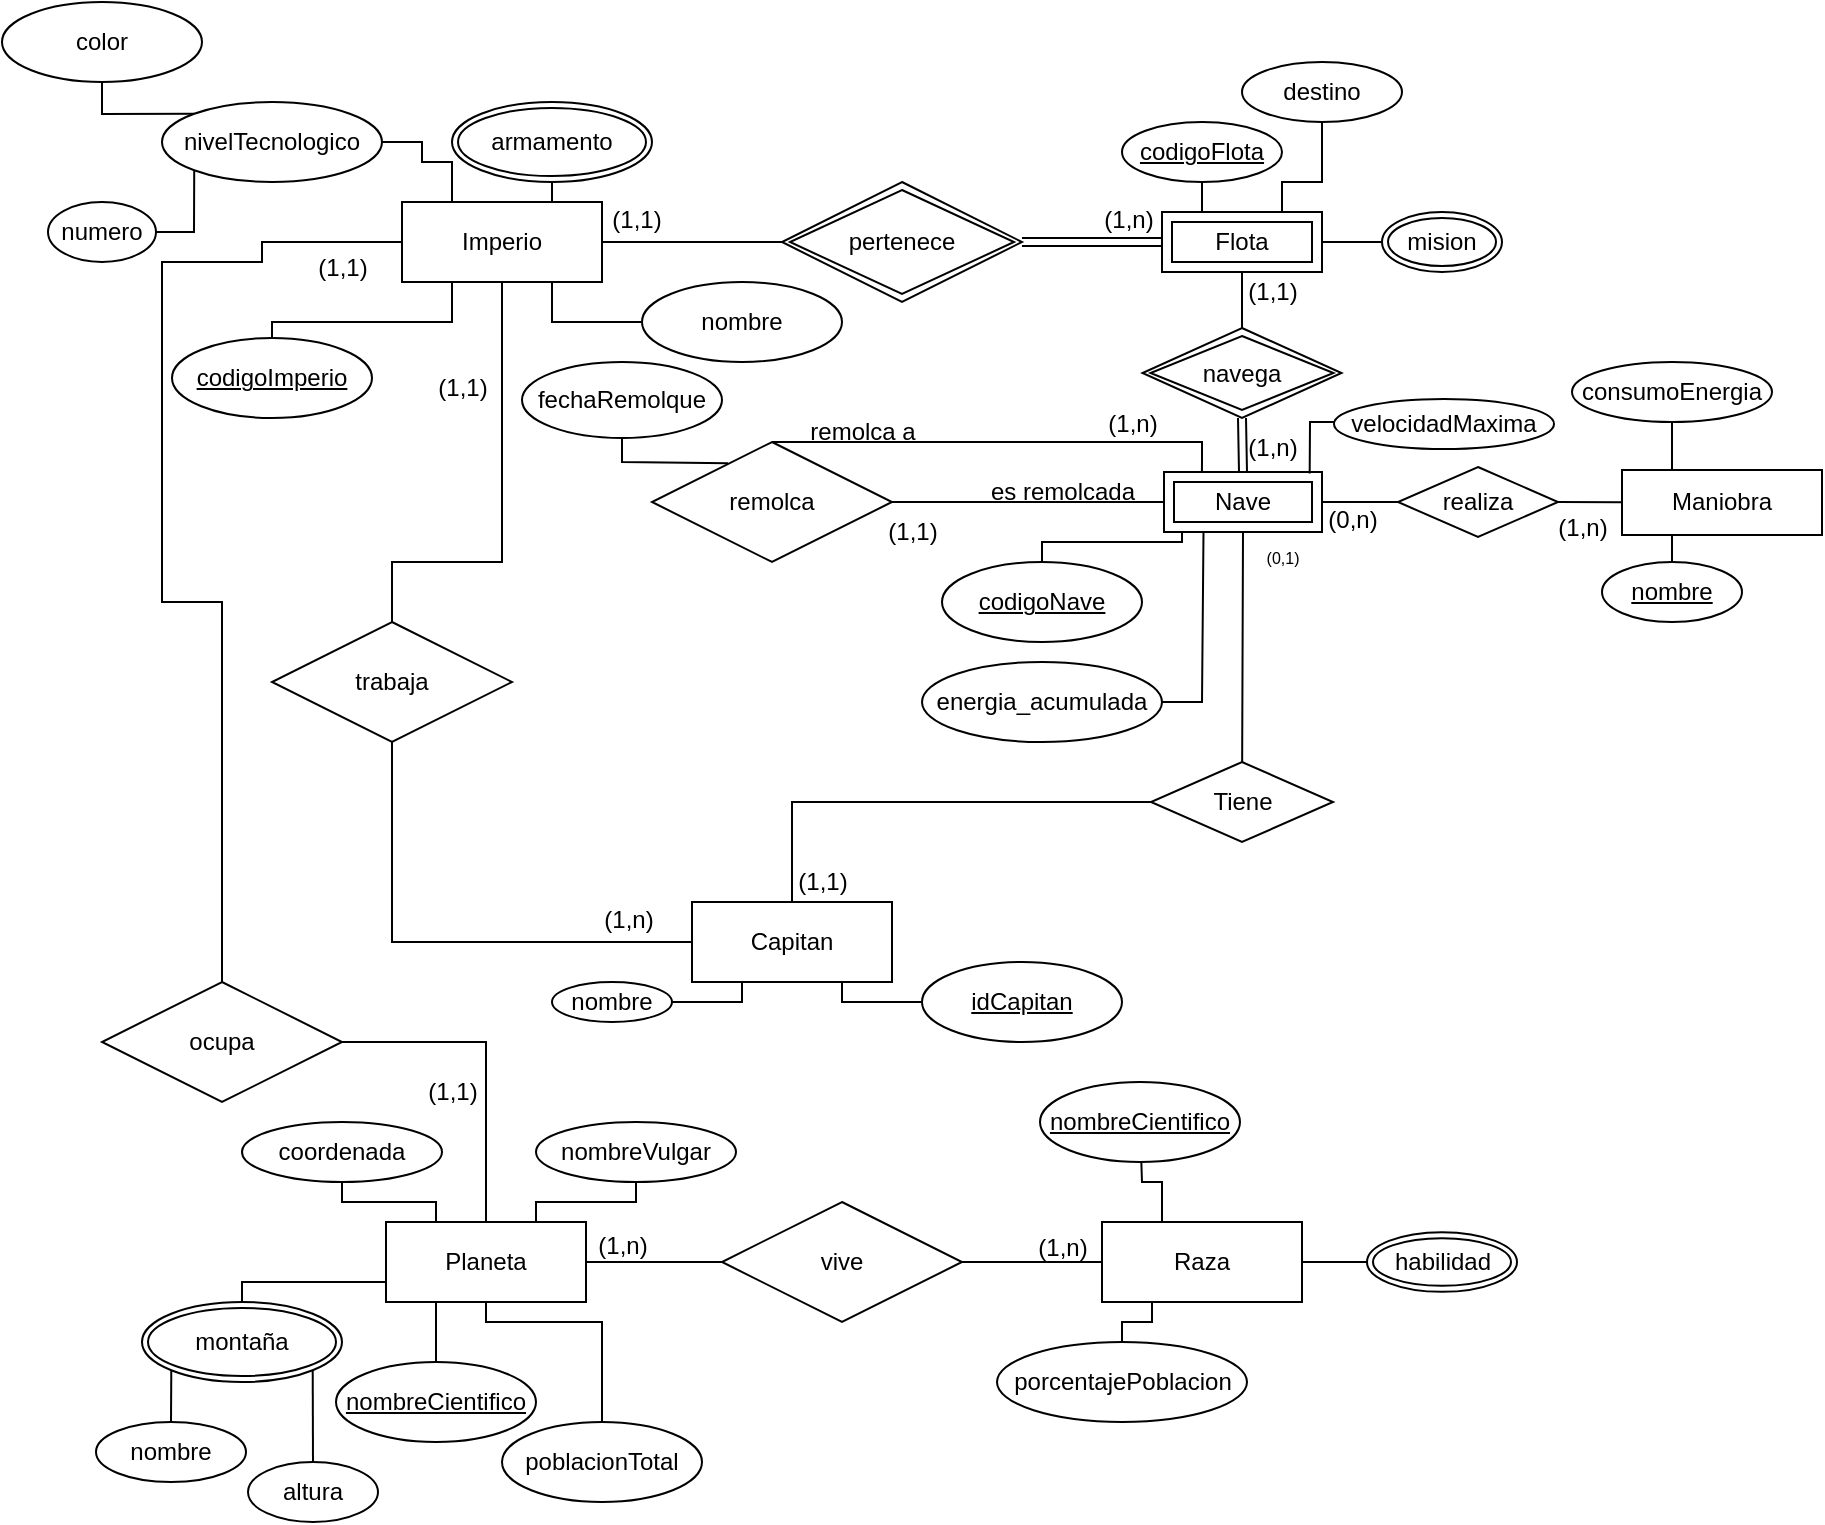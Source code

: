 <mxfile version="24.1.0" type="github">
  <diagram id="R2lEEEUBdFMjLlhIrx00" name="Page-1">
    <mxGraphModel dx="2729" dy="750" grid="1" gridSize="10" guides="1" tooltips="1" connect="1" arrows="1" fold="1" page="1" pageScale="1" pageWidth="850" pageHeight="1100" math="0" shadow="0" extFonts="Permanent Marker^https://fonts.googleapis.com/css?family=Permanent+Marker">
      <root>
        <mxCell id="0" />
        <mxCell id="1" parent="0" />
        <mxCell id="gi4ZsK4OsF2OfESMto85-1" value="Imperio" style="whiteSpace=wrap;html=1;align=center;" vertex="1" parent="1">
          <mxGeometry x="90" y="180" width="100" height="40" as="geometry" />
        </mxCell>
        <mxCell id="gi4ZsK4OsF2OfESMto85-2" value="" style="endArrow=none;html=1;rounded=0;exitX=0.25;exitY=1;exitDx=0;exitDy=0;entryX=0.5;entryY=0;entryDx=0;entryDy=0;" edge="1" parent="1" source="gi4ZsK4OsF2OfESMto85-1" target="gi4ZsK4OsF2OfESMto85-3">
          <mxGeometry relative="1" as="geometry">
            <mxPoint x="170" y="310" as="sourcePoint" />
            <mxPoint x="115" y="270" as="targetPoint" />
            <Array as="points">
              <mxPoint x="115" y="240" />
              <mxPoint x="70" y="240" />
              <mxPoint x="25" y="240" />
            </Array>
          </mxGeometry>
        </mxCell>
        <mxCell id="gi4ZsK4OsF2OfESMto85-3" value="codigoImperio" style="ellipse;whiteSpace=wrap;html=1;align=center;fontStyle=4;" vertex="1" parent="1">
          <mxGeometry x="-25" y="248" width="100" height="40" as="geometry" />
        </mxCell>
        <mxCell id="gi4ZsK4OsF2OfESMto85-6" value="" style="endArrow=none;html=1;rounded=0;exitX=0.75;exitY=1;exitDx=0;exitDy=0;entryX=0;entryY=0.5;entryDx=0;entryDy=0;" edge="1" parent="1" source="gi4ZsK4OsF2OfESMto85-1" target="gi4ZsK4OsF2OfESMto85-7">
          <mxGeometry relative="1" as="geometry">
            <mxPoint x="170" y="310" as="sourcePoint" />
            <mxPoint x="180" y="310" as="targetPoint" />
            <Array as="points">
              <mxPoint x="165" y="240" />
              <mxPoint x="180" y="240" />
            </Array>
          </mxGeometry>
        </mxCell>
        <mxCell id="gi4ZsK4OsF2OfESMto85-7" value="nombre" style="ellipse;whiteSpace=wrap;html=1;align=center;" vertex="1" parent="1">
          <mxGeometry x="210" y="220" width="100" height="40" as="geometry" />
        </mxCell>
        <mxCell id="gi4ZsK4OsF2OfESMto85-8" value="" style="endArrow=none;html=1;rounded=0;exitX=0.75;exitY=0;exitDx=0;exitDy=0;" edge="1" parent="1" source="gi4ZsK4OsF2OfESMto85-1" target="gi4ZsK4OsF2OfESMto85-10">
          <mxGeometry relative="1" as="geometry">
            <mxPoint x="170" y="310" as="sourcePoint" />
            <mxPoint x="165" y="170" as="targetPoint" />
          </mxGeometry>
        </mxCell>
        <mxCell id="gi4ZsK4OsF2OfESMto85-10" value="armamento" style="ellipse;shape=doubleEllipse;margin=3;whiteSpace=wrap;html=1;align=center;" vertex="1" parent="1">
          <mxGeometry x="115" y="130" width="100" height="40" as="geometry" />
        </mxCell>
        <mxCell id="gi4ZsK4OsF2OfESMto85-11" value="" style="endArrow=none;html=1;rounded=0;exitX=0.25;exitY=0;exitDx=0;exitDy=0;" edge="1" parent="1" source="gi4ZsK4OsF2OfESMto85-1" target="gi4ZsK4OsF2OfESMto85-12">
          <mxGeometry relative="1" as="geometry">
            <mxPoint x="170" y="310" as="sourcePoint" />
            <mxPoint x="60" y="150" as="targetPoint" />
            <Array as="points">
              <mxPoint x="115" y="160" />
              <mxPoint x="100" y="160" />
              <mxPoint x="100" y="150" />
            </Array>
          </mxGeometry>
        </mxCell>
        <mxCell id="gi4ZsK4OsF2OfESMto85-12" value="nivelTecnologico" style="ellipse;whiteSpace=wrap;html=1;align=center;" vertex="1" parent="1">
          <mxGeometry x="-30" y="130" width="110" height="40" as="geometry" />
        </mxCell>
        <mxCell id="gi4ZsK4OsF2OfESMto85-13" value="" style="endArrow=none;html=1;rounded=0;exitX=0;exitY=0;exitDx=0;exitDy=0;" edge="1" parent="1" source="gi4ZsK4OsF2OfESMto85-12" target="gi4ZsK4OsF2OfESMto85-14">
          <mxGeometry relative="1" as="geometry">
            <mxPoint x="20" y="140" as="sourcePoint" />
            <mxPoint x="-40" y="110" as="targetPoint" />
            <Array as="points">
              <mxPoint x="-60" y="136" />
            </Array>
          </mxGeometry>
        </mxCell>
        <mxCell id="gi4ZsK4OsF2OfESMto85-14" value="color" style="ellipse;whiteSpace=wrap;html=1;align=center;" vertex="1" parent="1">
          <mxGeometry x="-110" y="80" width="100" height="40" as="geometry" />
        </mxCell>
        <mxCell id="gi4ZsK4OsF2OfESMto85-15" value="" style="endArrow=none;html=1;rounded=0;exitX=0;exitY=1;exitDx=0;exitDy=0;" edge="1" parent="1" source="gi4ZsK4OsF2OfESMto85-12" target="gi4ZsK4OsF2OfESMto85-16">
          <mxGeometry relative="1" as="geometry">
            <mxPoint y="140" as="sourcePoint" />
            <mxPoint x="-14" y="200" as="targetPoint" />
            <Array as="points">
              <mxPoint x="-14" y="195" />
            </Array>
          </mxGeometry>
        </mxCell>
        <mxCell id="gi4ZsK4OsF2OfESMto85-16" value="numero" style="ellipse;whiteSpace=wrap;html=1;align=center;" vertex="1" parent="1">
          <mxGeometry x="-87" y="180" width="54" height="30" as="geometry" />
        </mxCell>
        <mxCell id="gi4ZsK4OsF2OfESMto85-17" value="" style="endArrow=none;html=1;rounded=0;exitX=1;exitY=0.5;exitDx=0;exitDy=0;" edge="1" parent="1" source="gi4ZsK4OsF2OfESMto85-1" target="gi4ZsK4OsF2OfESMto85-18">
          <mxGeometry relative="1" as="geometry">
            <mxPoint x="240" y="140" as="sourcePoint" />
            <mxPoint x="340" y="200" as="targetPoint" />
          </mxGeometry>
        </mxCell>
        <mxCell id="gi4ZsK4OsF2OfESMto85-18" value="pertenece" style="shape=rhombus;double=1;perimeter=rhombusPerimeter;whiteSpace=wrap;html=1;align=center;" vertex="1" parent="1">
          <mxGeometry x="280" y="170" width="120" height="60" as="geometry" />
        </mxCell>
        <mxCell id="gi4ZsK4OsF2OfESMto85-19" value="" style="shape=link;html=1;rounded=0;exitX=1;exitY=0.5;exitDx=0;exitDy=0;" edge="1" parent="1" source="gi4ZsK4OsF2OfESMto85-18" target="gi4ZsK4OsF2OfESMto85-22">
          <mxGeometry relative="1" as="geometry">
            <mxPoint x="280" y="210" as="sourcePoint" />
            <mxPoint x="430" y="200" as="targetPoint" />
          </mxGeometry>
        </mxCell>
        <mxCell id="gi4ZsK4OsF2OfESMto85-22" value="Flota" style="shape=ext;margin=3;double=1;whiteSpace=wrap;html=1;align=center;" vertex="1" parent="1">
          <mxGeometry x="470" y="185" width="80" height="30" as="geometry" />
        </mxCell>
        <mxCell id="gi4ZsK4OsF2OfESMto85-23" value="(1,1)" style="text;html=1;align=center;verticalAlign=middle;resizable=0;points=[];autosize=1;strokeColor=none;fillColor=none;" vertex="1" parent="1">
          <mxGeometry x="182" y="174" width="50" height="30" as="geometry" />
        </mxCell>
        <mxCell id="gi4ZsK4OsF2OfESMto85-25" value="(1,n)" style="text;html=1;align=center;verticalAlign=middle;resizable=0;points=[];autosize=1;strokeColor=none;fillColor=none;" vertex="1" parent="1">
          <mxGeometry x="428" y="174" width="50" height="30" as="geometry" />
        </mxCell>
        <mxCell id="gi4ZsK4OsF2OfESMto85-26" value="" style="endArrow=none;html=1;rounded=0;exitX=0.25;exitY=0;exitDx=0;exitDy=0;" edge="1" parent="1" source="gi4ZsK4OsF2OfESMto85-22" target="gi4ZsK4OsF2OfESMto85-27">
          <mxGeometry relative="1" as="geometry">
            <mxPoint x="410" y="210" as="sourcePoint" />
            <mxPoint x="490" y="150" as="targetPoint" />
          </mxGeometry>
        </mxCell>
        <mxCell id="gi4ZsK4OsF2OfESMto85-27" value="codigoFlota" style="ellipse;whiteSpace=wrap;html=1;align=center;fontStyle=4;" vertex="1" parent="1">
          <mxGeometry x="450" y="140" width="80" height="30" as="geometry" />
        </mxCell>
        <mxCell id="gi4ZsK4OsF2OfESMto85-28" value="" style="endArrow=none;html=1;rounded=0;exitX=0.75;exitY=0;exitDx=0;exitDy=0;" edge="1" parent="1" source="gi4ZsK4OsF2OfESMto85-22" target="gi4ZsK4OsF2OfESMto85-29">
          <mxGeometry relative="1" as="geometry">
            <mxPoint x="400" y="210" as="sourcePoint" />
            <mxPoint x="550" y="130" as="targetPoint" />
            <Array as="points">
              <mxPoint x="530" y="170" />
              <mxPoint x="550" y="170" />
            </Array>
          </mxGeometry>
        </mxCell>
        <mxCell id="gi4ZsK4OsF2OfESMto85-29" value="destino" style="ellipse;whiteSpace=wrap;html=1;align=center;" vertex="1" parent="1">
          <mxGeometry x="510" y="110" width="80" height="30" as="geometry" />
        </mxCell>
        <mxCell id="gi4ZsK4OsF2OfESMto85-30" value="" style="endArrow=none;html=1;rounded=0;exitX=1;exitY=0.5;exitDx=0;exitDy=0;" edge="1" parent="1" source="gi4ZsK4OsF2OfESMto85-22" target="gi4ZsK4OsF2OfESMto85-31">
          <mxGeometry relative="1" as="geometry">
            <mxPoint x="400" y="210" as="sourcePoint" />
            <mxPoint x="590" y="200" as="targetPoint" />
          </mxGeometry>
        </mxCell>
        <mxCell id="gi4ZsK4OsF2OfESMto85-31" value="mision" style="ellipse;shape=doubleEllipse;margin=3;whiteSpace=wrap;html=1;align=center;" vertex="1" parent="1">
          <mxGeometry x="580" y="185" width="60" height="30" as="geometry" />
        </mxCell>
        <mxCell id="gi4ZsK4OsF2OfESMto85-36" value="Nave" style="shape=ext;margin=3;double=1;whiteSpace=wrap;html=1;align=center;" vertex="1" parent="1">
          <mxGeometry x="471" y="315" width="79" height="30" as="geometry" />
        </mxCell>
        <mxCell id="gi4ZsK4OsF2OfESMto85-37" value="" style="endArrow=none;html=1;rounded=0;entryX=0.114;entryY=1.014;entryDx=0;entryDy=0;exitX=0.5;exitY=0;exitDx=0;exitDy=0;entryPerimeter=0;" edge="1" parent="1" source="gi4ZsK4OsF2OfESMto85-38" target="gi4ZsK4OsF2OfESMto85-36">
          <mxGeometry relative="1" as="geometry">
            <mxPoint x="430" y="370" as="sourcePoint" />
            <mxPoint x="505" y="380" as="targetPoint" />
            <Array as="points">
              <mxPoint x="410" y="350" />
              <mxPoint x="480" y="350" />
            </Array>
          </mxGeometry>
        </mxCell>
        <mxCell id="gi4ZsK4OsF2OfESMto85-38" value="codigoNave" style="ellipse;whiteSpace=wrap;html=1;align=center;fontStyle=4;" vertex="1" parent="1">
          <mxGeometry x="360" y="360" width="100" height="40" as="geometry" />
        </mxCell>
        <mxCell id="gi4ZsK4OsF2OfESMto85-40" value="" style="endArrow=none;html=1;rounded=0;exitX=0.5;exitY=1;exitDx=0;exitDy=0;entryX=0.5;entryY=0;entryDx=0;entryDy=0;" edge="1" parent="1" source="gi4ZsK4OsF2OfESMto85-22" target="gi4ZsK4OsF2OfESMto85-48">
          <mxGeometry relative="1" as="geometry">
            <mxPoint x="420" y="240" as="sourcePoint" />
            <mxPoint x="510" y="240" as="targetPoint" />
          </mxGeometry>
        </mxCell>
        <mxCell id="gi4ZsK4OsF2OfESMto85-45" value="" style="endArrow=none;html=1;rounded=0;exitX=0.922;exitY=0.024;exitDx=0;exitDy=0;exitPerimeter=0;" edge="1" parent="1" source="gi4ZsK4OsF2OfESMto85-36" target="gi4ZsK4OsF2OfESMto85-46">
          <mxGeometry relative="1" as="geometry">
            <mxPoint x="430" y="240" as="sourcePoint" />
            <mxPoint x="600" y="323" as="targetPoint" />
            <Array as="points">
              <mxPoint x="544" y="290" />
              <mxPoint x="620" y="290" />
            </Array>
          </mxGeometry>
        </mxCell>
        <mxCell id="gi4ZsK4OsF2OfESMto85-46" value="velocidadMaxima" style="ellipse;whiteSpace=wrap;html=1;align=center;" vertex="1" parent="1">
          <mxGeometry x="556" y="278.5" width="110" height="25" as="geometry" />
        </mxCell>
        <mxCell id="gi4ZsK4OsF2OfESMto85-48" value="navega" style="shape=rhombus;double=1;perimeter=rhombusPerimeter;whiteSpace=wrap;html=1;align=center;" vertex="1" parent="1">
          <mxGeometry x="460.25" y="243" width="99.5" height="45" as="geometry" />
        </mxCell>
        <mxCell id="gi4ZsK4OsF2OfESMto85-50" value="" style="shape=link;html=1;rounded=0;exitX=0.5;exitY=1;exitDx=0;exitDy=0;entryX=0.5;entryY=0;entryDx=0;entryDy=0;" edge="1" parent="1" source="gi4ZsK4OsF2OfESMto85-48" target="gi4ZsK4OsF2OfESMto85-36">
          <mxGeometry relative="1" as="geometry">
            <mxPoint x="340" y="220" as="sourcePoint" />
            <mxPoint x="500" y="220" as="targetPoint" />
          </mxGeometry>
        </mxCell>
        <mxCell id="gi4ZsK4OsF2OfESMto85-52" value="(1,1)" style="text;html=1;align=center;verticalAlign=middle;resizable=0;points=[];autosize=1;strokeColor=none;fillColor=none;" vertex="1" parent="1">
          <mxGeometry x="500" y="210" width="50" height="30" as="geometry" />
        </mxCell>
        <mxCell id="gi4ZsK4OsF2OfESMto85-53" value="(1,n)" style="text;html=1;align=center;verticalAlign=middle;resizable=0;points=[];autosize=1;strokeColor=none;fillColor=none;" vertex="1" parent="1">
          <mxGeometry x="500" y="288" width="50" height="30" as="geometry" />
        </mxCell>
        <mxCell id="gi4ZsK4OsF2OfESMto85-54" value="" style="endArrow=none;html=1;rounded=0;entryX=0.25;entryY=1;entryDx=0;entryDy=0;exitX=1;exitY=0.5;exitDx=0;exitDy=0;" edge="1" parent="1" source="gi4ZsK4OsF2OfESMto85-55" target="gi4ZsK4OsF2OfESMto85-36">
          <mxGeometry relative="1" as="geometry">
            <mxPoint x="430" y="440" as="sourcePoint" />
            <mxPoint x="500" y="420" as="targetPoint" />
            <Array as="points">
              <mxPoint x="490" y="430" />
            </Array>
          </mxGeometry>
        </mxCell>
        <mxCell id="gi4ZsK4OsF2OfESMto85-55" value="energia_acumulada" style="ellipse;whiteSpace=wrap;html=1;align=center;" vertex="1" parent="1">
          <mxGeometry x="350" y="410" width="120" height="40" as="geometry" />
        </mxCell>
        <mxCell id="gi4ZsK4OsF2OfESMto85-58" value="" style="endArrow=none;html=1;rounded=0;exitX=0.5;exitY=1;exitDx=0;exitDy=0;entryX=1;entryY=0.5;entryDx=0;entryDy=0;" edge="1" parent="1" source="gi4ZsK4OsF2OfESMto85-36" target="gi4ZsK4OsF2OfESMto85-59">
          <mxGeometry relative="1" as="geometry">
            <mxPoint x="340" y="420" as="sourcePoint" />
            <mxPoint x="511" y="490" as="targetPoint" />
            <Array as="points">
              <mxPoint x="510" y="480" />
            </Array>
          </mxGeometry>
        </mxCell>
        <mxCell id="gi4ZsK4OsF2OfESMto85-59" value="Tiene" style="shape=rhombus;perimeter=rhombusPerimeter;whiteSpace=wrap;html=1;align=center;" vertex="1" parent="1">
          <mxGeometry x="464.5" y="460" width="91" height="40" as="geometry" />
        </mxCell>
        <mxCell id="gi4ZsK4OsF2OfESMto85-60" value="(0,1)" style="text;html=1;align=center;verticalAlign=middle;resizable=0;points=[];autosize=1;strokeColor=none;fillColor=none;fontSize=8;" vertex="1" parent="1">
          <mxGeometry x="510" y="347.5" width="40" height="20" as="geometry" />
        </mxCell>
        <mxCell id="gi4ZsK4OsF2OfESMto85-61" value="" style="endArrow=none;html=1;rounded=0;exitX=0;exitY=0.5;exitDx=0;exitDy=0;" edge="1" parent="1" source="gi4ZsK4OsF2OfESMto85-59" target="gi4ZsK4OsF2OfESMto85-62">
          <mxGeometry relative="1" as="geometry">
            <mxPoint x="165" y="400" as="sourcePoint" />
            <mxPoint x="285" y="520" as="targetPoint" />
            <Array as="points">
              <mxPoint x="285" y="480" />
            </Array>
          </mxGeometry>
        </mxCell>
        <mxCell id="gi4ZsK4OsF2OfESMto85-62" value="Capitan" style="whiteSpace=wrap;html=1;align=center;" vertex="1" parent="1">
          <mxGeometry x="235" y="530" width="100" height="40" as="geometry" />
        </mxCell>
        <mxCell id="gi4ZsK4OsF2OfESMto85-63" value="(1,1)" style="text;html=1;align=center;verticalAlign=middle;resizable=0;points=[];autosize=1;strokeColor=none;fillColor=none;" vertex="1" parent="1">
          <mxGeometry x="275" y="505" width="50" height="30" as="geometry" />
        </mxCell>
        <mxCell id="gi4ZsK4OsF2OfESMto85-64" value="" style="endArrow=none;html=1;rounded=0;exitX=0.25;exitY=1;exitDx=0;exitDy=0;" edge="1" parent="1" source="gi4ZsK4OsF2OfESMto85-62" target="gi4ZsK4OsF2OfESMto85-65">
          <mxGeometry relative="1" as="geometry">
            <mxPoint x="175" y="620" as="sourcePoint" />
            <mxPoint x="215" y="580" as="targetPoint" />
            <Array as="points">
              <mxPoint x="260" y="580" />
            </Array>
          </mxGeometry>
        </mxCell>
        <mxCell id="gi4ZsK4OsF2OfESMto85-65" value="nombre" style="ellipse;whiteSpace=wrap;html=1;align=center;" vertex="1" parent="1">
          <mxGeometry x="165" y="570" width="60" height="20" as="geometry" />
        </mxCell>
        <mxCell id="gi4ZsK4OsF2OfESMto85-66" value="" style="endArrow=none;html=1;rounded=0;exitX=0.5;exitY=1;exitDx=0;exitDy=0;" edge="1" parent="1" source="gi4ZsK4OsF2OfESMto85-1" target="gi4ZsK4OsF2OfESMto85-67">
          <mxGeometry relative="1" as="geometry">
            <mxPoint x="110" y="300" as="sourcePoint" />
            <mxPoint x="140" y="340" as="targetPoint" />
            <Array as="points">
              <mxPoint x="140" y="360" />
              <mxPoint x="130" y="360" />
              <mxPoint x="85" y="360" />
            </Array>
          </mxGeometry>
        </mxCell>
        <mxCell id="gi4ZsK4OsF2OfESMto85-67" value="trabaja" style="shape=rhombus;perimeter=rhombusPerimeter;whiteSpace=wrap;html=1;align=center;" vertex="1" parent="1">
          <mxGeometry x="25" y="390" width="120" height="60" as="geometry" />
        </mxCell>
        <mxCell id="gi4ZsK4OsF2OfESMto85-68" value="" style="endArrow=none;html=1;rounded=0;exitX=0.5;exitY=1;exitDx=0;exitDy=0;entryX=0;entryY=0.5;entryDx=0;entryDy=0;" edge="1" parent="1" source="gi4ZsK4OsF2OfESMto85-67" target="gi4ZsK4OsF2OfESMto85-62">
          <mxGeometry relative="1" as="geometry">
            <mxPoint x="165" y="460" as="sourcePoint" />
            <mxPoint x="325" y="460" as="targetPoint" />
            <Array as="points">
              <mxPoint x="85" y="550" />
            </Array>
          </mxGeometry>
        </mxCell>
        <mxCell id="gi4ZsK4OsF2OfESMto85-69" value="(1,1)" style="text;html=1;align=center;verticalAlign=middle;resizable=0;points=[];autosize=1;strokeColor=none;fillColor=none;" vertex="1" parent="1">
          <mxGeometry x="95" y="258" width="50" height="30" as="geometry" />
        </mxCell>
        <mxCell id="gi4ZsK4OsF2OfESMto85-70" value="(1,n)" style="text;html=1;align=center;verticalAlign=middle;resizable=0;points=[];autosize=1;strokeColor=none;fillColor=none;" vertex="1" parent="1">
          <mxGeometry x="178" y="524" width="50" height="30" as="geometry" />
        </mxCell>
        <mxCell id="gi4ZsK4OsF2OfESMto85-71" value="" style="endArrow=none;html=1;rounded=0;exitX=0.75;exitY=1;exitDx=0;exitDy=0;entryX=0;entryY=0.5;entryDx=0;entryDy=0;" edge="1" parent="1" source="gi4ZsK4OsF2OfESMto85-62" target="gi4ZsK4OsF2OfESMto85-72">
          <mxGeometry relative="1" as="geometry">
            <mxPoint x="355" y="554" as="sourcePoint" />
            <mxPoint x="385" y="614" as="targetPoint" />
            <Array as="points">
              <mxPoint x="310" y="580" />
            </Array>
          </mxGeometry>
        </mxCell>
        <mxCell id="gi4ZsK4OsF2OfESMto85-72" value="idCapitan" style="ellipse;whiteSpace=wrap;html=1;align=center;fontStyle=4" vertex="1" parent="1">
          <mxGeometry x="350" y="560" width="100" height="40" as="geometry" />
        </mxCell>
        <mxCell id="gi4ZsK4OsF2OfESMto85-73" value="" style="endArrow=none;html=1;rounded=0;entryX=0;entryY=0.5;entryDx=0;entryDy=0;exitX=1;exitY=0.5;exitDx=0;exitDy=0;" edge="1" parent="1" source="gi4ZsK4OsF2OfESMto85-74" target="gi4ZsK4OsF2OfESMto85-36">
          <mxGeometry relative="1" as="geometry">
            <mxPoint x="330" y="330" as="sourcePoint" />
            <mxPoint x="440" y="340" as="targetPoint" />
          </mxGeometry>
        </mxCell>
        <mxCell id="gi4ZsK4OsF2OfESMto85-74" value="remolca" style="shape=rhombus;perimeter=rhombusPerimeter;whiteSpace=wrap;html=1;align=center;" vertex="1" parent="1">
          <mxGeometry x="215" y="300" width="120" height="60" as="geometry" />
        </mxCell>
        <mxCell id="gi4ZsK4OsF2OfESMto85-75" value="es remolcada" style="text;html=1;align=center;verticalAlign=middle;resizable=0;points=[];autosize=1;strokeColor=none;fillColor=none;" vertex="1" parent="1">
          <mxGeometry x="370" y="310" width="100" height="30" as="geometry" />
        </mxCell>
        <mxCell id="gi4ZsK4OsF2OfESMto85-76" value="" style="endArrow=none;html=1;rounded=0;entryX=0.24;entryY=-0.005;entryDx=0;entryDy=0;entryPerimeter=0;exitX=0.5;exitY=0;exitDx=0;exitDy=0;" edge="1" parent="1" source="gi4ZsK4OsF2OfESMto85-74" target="gi4ZsK4OsF2OfESMto85-36">
          <mxGeometry relative="1" as="geometry">
            <mxPoint x="320" y="300" as="sourcePoint" />
            <mxPoint x="450" y="300" as="targetPoint" />
            <Array as="points">
              <mxPoint x="490" y="300" />
              <mxPoint x="490" y="310" />
            </Array>
          </mxGeometry>
        </mxCell>
        <mxCell id="gi4ZsK4OsF2OfESMto85-77" value="remolca a" style="text;html=1;align=center;verticalAlign=middle;resizable=0;points=[];autosize=1;strokeColor=none;fillColor=none;" vertex="1" parent="1">
          <mxGeometry x="280" y="280" width="80" height="30" as="geometry" />
        </mxCell>
        <mxCell id="gi4ZsK4OsF2OfESMto85-78" value="(1,1)" style="text;html=1;align=center;verticalAlign=middle;resizable=0;points=[];autosize=1;strokeColor=none;fillColor=none;" vertex="1" parent="1">
          <mxGeometry x="320" y="330" width="50" height="30" as="geometry" />
        </mxCell>
        <mxCell id="gi4ZsK4OsF2OfESMto85-79" value="(1,n)" style="text;html=1;align=center;verticalAlign=middle;resizable=0;points=[];autosize=1;strokeColor=none;fillColor=none;" vertex="1" parent="1">
          <mxGeometry x="430" y="276" width="50" height="30" as="geometry" />
        </mxCell>
        <mxCell id="gi4ZsK4OsF2OfESMto85-80" value="" style="endArrow=none;html=1;rounded=0;entryX=0.317;entryY=0.177;entryDx=0;entryDy=0;exitX=0.5;exitY=1;exitDx=0;exitDy=0;entryPerimeter=0;" edge="1" parent="1" source="gi4ZsK4OsF2OfESMto85-81" target="gi4ZsK4OsF2OfESMto85-74">
          <mxGeometry relative="1" as="geometry">
            <mxPoint x="220" y="290" as="sourcePoint" />
            <mxPoint x="350" y="240" as="targetPoint" />
            <Array as="points">
              <mxPoint x="200" y="310" />
            </Array>
          </mxGeometry>
        </mxCell>
        <mxCell id="gi4ZsK4OsF2OfESMto85-81" value="fechaRemolque" style="ellipse;whiteSpace=wrap;html=1;align=center;" vertex="1" parent="1">
          <mxGeometry x="150" y="260" width="100" height="38" as="geometry" />
        </mxCell>
        <mxCell id="gi4ZsK4OsF2OfESMto85-84" value="" style="endArrow=none;html=1;rounded=0;exitX=1;exitY=0.5;exitDx=0;exitDy=0;entryX=0;entryY=0.5;entryDx=0;entryDy=0;" edge="1" parent="1" source="gi4ZsK4OsF2OfESMto85-36" target="gi4ZsK4OsF2OfESMto85-90">
          <mxGeometry relative="1" as="geometry">
            <mxPoint x="460" y="310" as="sourcePoint" />
            <mxPoint x="590.0" y="330" as="targetPoint" />
          </mxGeometry>
        </mxCell>
        <mxCell id="gi4ZsK4OsF2OfESMto85-90" value="realiza" style="shape=rhombus;perimeter=rhombusPerimeter;whiteSpace=wrap;html=1;align=center;" vertex="1" parent="1">
          <mxGeometry x="588" y="312.5" width="80" height="35" as="geometry" />
        </mxCell>
        <mxCell id="gi4ZsK4OsF2OfESMto85-91" value="" style="endArrow=none;html=1;rounded=0;exitX=1;exitY=0.5;exitDx=0;exitDy=0;" edge="1" parent="1" source="gi4ZsK4OsF2OfESMto85-90" target="gi4ZsK4OsF2OfESMto85-92">
          <mxGeometry relative="1" as="geometry">
            <mxPoint x="680" y="370" as="sourcePoint" />
            <mxPoint x="750" y="330" as="targetPoint" />
          </mxGeometry>
        </mxCell>
        <mxCell id="gi4ZsK4OsF2OfESMto85-92" value="Maniobra" style="whiteSpace=wrap;html=1;align=center;" vertex="1" parent="1">
          <mxGeometry x="700" y="314" width="100" height="32.5" as="geometry" />
        </mxCell>
        <mxCell id="gi4ZsK4OsF2OfESMto85-93" value="" style="endArrow=none;html=1;rounded=0;exitX=0.25;exitY=1;exitDx=0;exitDy=0;" edge="1" parent="1" source="gi4ZsK4OsF2OfESMto85-92" target="gi4ZsK4OsF2OfESMto85-94">
          <mxGeometry relative="1" as="geometry">
            <mxPoint x="580" y="370" as="sourcePoint" />
            <mxPoint x="725" y="370" as="targetPoint" />
          </mxGeometry>
        </mxCell>
        <mxCell id="gi4ZsK4OsF2OfESMto85-94" value="nombre" style="ellipse;whiteSpace=wrap;html=1;align=center;fontStyle=4;" vertex="1" parent="1">
          <mxGeometry x="690" y="360" width="70" height="30" as="geometry" />
        </mxCell>
        <mxCell id="gi4ZsK4OsF2OfESMto85-95" value="" style="endArrow=none;html=1;rounded=0;exitX=0.25;exitY=0;exitDx=0;exitDy=0;" edge="1" parent="1" source="gi4ZsK4OsF2OfESMto85-92" target="gi4ZsK4OsF2OfESMto85-97">
          <mxGeometry relative="1" as="geometry">
            <mxPoint x="570" y="360" as="sourcePoint" />
            <mxPoint x="725" y="270" as="targetPoint" />
          </mxGeometry>
        </mxCell>
        <mxCell id="gi4ZsK4OsF2OfESMto85-97" value="consumoEnergia" style="ellipse;whiteSpace=wrap;html=1;align=center;" vertex="1" parent="1">
          <mxGeometry x="675" y="260" width="100" height="30" as="geometry" />
        </mxCell>
        <mxCell id="gi4ZsK4OsF2OfESMto85-98" value="(1,n)" style="text;html=1;align=center;verticalAlign=middle;resizable=0;points=[];autosize=1;strokeColor=none;fillColor=none;" vertex="1" parent="1">
          <mxGeometry x="655" y="328" width="50" height="30" as="geometry" />
        </mxCell>
        <mxCell id="gi4ZsK4OsF2OfESMto85-99" value="(0,n)" style="text;html=1;align=center;verticalAlign=middle;resizable=0;points=[];autosize=1;strokeColor=none;fillColor=none;" vertex="1" parent="1">
          <mxGeometry x="540" y="324" width="50" height="30" as="geometry" />
        </mxCell>
        <mxCell id="gi4ZsK4OsF2OfESMto85-100" value="Planeta" style="whiteSpace=wrap;html=1;align=center;" vertex="1" parent="1">
          <mxGeometry x="82" y="690" width="100" height="40" as="geometry" />
        </mxCell>
        <mxCell id="gi4ZsK4OsF2OfESMto85-102" value="" style="endArrow=none;html=1;rounded=0;exitX=0.25;exitY=1;exitDx=0;exitDy=0;" edge="1" parent="1" source="gi4ZsK4OsF2OfESMto85-100" target="gi4ZsK4OsF2OfESMto85-103">
          <mxGeometry relative="1" as="geometry">
            <mxPoint x="30" y="610" as="sourcePoint" />
            <mxPoint x="107" y="780" as="targetPoint" />
          </mxGeometry>
        </mxCell>
        <mxCell id="gi4ZsK4OsF2OfESMto85-103" value="nombreCientifico" style="ellipse;whiteSpace=wrap;html=1;align=center;fontStyle=4;" vertex="1" parent="1">
          <mxGeometry x="57" y="760" width="100" height="40" as="geometry" />
        </mxCell>
        <mxCell id="gi4ZsK4OsF2OfESMto85-104" value="" style="endArrow=none;html=1;rounded=0;exitX=0.5;exitY=1;exitDx=0;exitDy=0;" edge="1" parent="1" source="gi4ZsK4OsF2OfESMto85-100" target="gi4ZsK4OsF2OfESMto85-105">
          <mxGeometry relative="1" as="geometry">
            <mxPoint x="20" y="750" as="sourcePoint" />
            <mxPoint x="190" y="780" as="targetPoint" />
            <Array as="points">
              <mxPoint x="132" y="740" />
              <mxPoint x="190" y="740" />
            </Array>
          </mxGeometry>
        </mxCell>
        <mxCell id="gi4ZsK4OsF2OfESMto85-105" value="poblacionTotal" style="ellipse;whiteSpace=wrap;html=1;align=center;" vertex="1" parent="1">
          <mxGeometry x="140" y="790" width="100" height="40" as="geometry" />
        </mxCell>
        <mxCell id="gi4ZsK4OsF2OfESMto85-106" value="" style="endArrow=none;html=1;rounded=0;exitX=0.25;exitY=0;exitDx=0;exitDy=0;" edge="1" parent="1" source="gi4ZsK4OsF2OfESMto85-100" target="gi4ZsK4OsF2OfESMto85-107">
          <mxGeometry relative="1" as="geometry">
            <mxPoint x="20" y="750" as="sourcePoint" />
            <mxPoint x="107" y="650" as="targetPoint" />
            <Array as="points">
              <mxPoint x="107" y="680" />
              <mxPoint x="60" y="680" />
            </Array>
          </mxGeometry>
        </mxCell>
        <mxCell id="gi4ZsK4OsF2OfESMto85-107" value="coordenada" style="ellipse;whiteSpace=wrap;html=1;align=center;" vertex="1" parent="1">
          <mxGeometry x="10" y="640" width="100" height="30" as="geometry" />
        </mxCell>
        <mxCell id="gi4ZsK4OsF2OfESMto85-108" value="" style="endArrow=none;html=1;rounded=0;exitX=0.75;exitY=0;exitDx=0;exitDy=0;" edge="1" parent="1" source="gi4ZsK4OsF2OfESMto85-100" target="gi4ZsK4OsF2OfESMto85-109">
          <mxGeometry relative="1" as="geometry">
            <mxPoint x="20" y="750" as="sourcePoint" />
            <mxPoint x="180" y="650" as="targetPoint" />
            <Array as="points">
              <mxPoint x="157" y="680" />
              <mxPoint x="207" y="680" />
            </Array>
          </mxGeometry>
        </mxCell>
        <mxCell id="gi4ZsK4OsF2OfESMto85-109" value="nombreVulgar" style="ellipse;whiteSpace=wrap;html=1;align=center;" vertex="1" parent="1">
          <mxGeometry x="157" y="640" width="100" height="30" as="geometry" />
        </mxCell>
        <mxCell id="gi4ZsK4OsF2OfESMto85-110" value="montaña" style="ellipse;shape=doubleEllipse;margin=3;whiteSpace=wrap;html=1;align=center;" vertex="1" parent="1">
          <mxGeometry x="-40" y="730" width="100" height="40" as="geometry" />
        </mxCell>
        <mxCell id="gi4ZsK4OsF2OfESMto85-111" value="" style="endArrow=none;html=1;rounded=0;exitX=0.5;exitY=0;exitDx=0;exitDy=0;entryX=0;entryY=0.75;entryDx=0;entryDy=0;" edge="1" parent="1" source="gi4ZsK4OsF2OfESMto85-110" target="gi4ZsK4OsF2OfESMto85-100">
          <mxGeometry relative="1" as="geometry">
            <mxPoint x="20" y="750" as="sourcePoint" />
            <mxPoint x="180" y="750" as="targetPoint" />
            <Array as="points">
              <mxPoint x="10" y="720" />
            </Array>
          </mxGeometry>
        </mxCell>
        <mxCell id="gi4ZsK4OsF2OfESMto85-112" value="" style="endArrow=none;html=1;rounded=0;exitX=0;exitY=1;exitDx=0;exitDy=0;" edge="1" parent="1" source="gi4ZsK4OsF2OfESMto85-110" target="gi4ZsK4OsF2OfESMto85-113">
          <mxGeometry relative="1" as="geometry">
            <mxPoint x="20" y="750" as="sourcePoint" />
            <mxPoint x="-25" y="800" as="targetPoint" />
          </mxGeometry>
        </mxCell>
        <mxCell id="gi4ZsK4OsF2OfESMto85-113" value="nombre" style="ellipse;whiteSpace=wrap;html=1;align=center;" vertex="1" parent="1">
          <mxGeometry x="-63" y="790" width="75" height="30" as="geometry" />
        </mxCell>
        <mxCell id="gi4ZsK4OsF2OfESMto85-114" value="" style="endArrow=none;html=1;rounded=0;exitX=1;exitY=1;exitDx=0;exitDy=0;" edge="1" parent="1" source="gi4ZsK4OsF2OfESMto85-110" target="gi4ZsK4OsF2OfESMto85-115">
          <mxGeometry relative="1" as="geometry">
            <mxPoint x="20" y="750" as="sourcePoint" />
            <mxPoint x="45" y="830" as="targetPoint" />
          </mxGeometry>
        </mxCell>
        <mxCell id="gi4ZsK4OsF2OfESMto85-115" value="altura" style="ellipse;whiteSpace=wrap;html=1;align=center;" vertex="1" parent="1">
          <mxGeometry x="13" y="810" width="65" height="30" as="geometry" />
        </mxCell>
        <mxCell id="gi4ZsK4OsF2OfESMto85-118" value="" style="endArrow=none;html=1;rounded=0;exitX=0;exitY=0.5;exitDx=0;exitDy=0;" edge="1" parent="1" source="gi4ZsK4OsF2OfESMto85-1" target="gi4ZsK4OsF2OfESMto85-119">
          <mxGeometry relative="1" as="geometry">
            <mxPoint x="20" y="290" as="sourcePoint" />
            <mxPoint x="-221.469" y="290" as="targetPoint" />
            <Array as="points">
              <mxPoint x="20" y="200" />
              <mxPoint x="20" y="210" />
              <mxPoint y="210" />
              <mxPoint x="-30" y="210" />
              <mxPoint x="-30" y="380" />
              <mxPoint y="380" />
            </Array>
          </mxGeometry>
        </mxCell>
        <mxCell id="gi4ZsK4OsF2OfESMto85-119" value="ocupa" style="shape=rhombus;perimeter=rhombusPerimeter;whiteSpace=wrap;html=1;align=center;" vertex="1" parent="1">
          <mxGeometry x="-59.999" y="570" width="120" height="60" as="geometry" />
        </mxCell>
        <mxCell id="gi4ZsK4OsF2OfESMto85-120" value="" style="endArrow=none;html=1;rounded=0;exitX=1;exitY=0.5;exitDx=0;exitDy=0;entryX=0.5;entryY=0;entryDx=0;entryDy=0;" edge="1" parent="1" source="gi4ZsK4OsF2OfESMto85-119" target="gi4ZsK4OsF2OfESMto85-100">
          <mxGeometry relative="1" as="geometry">
            <mxPoint x="-170" y="480" as="sourcePoint" />
            <mxPoint x="-10" y="480" as="targetPoint" />
            <Array as="points">
              <mxPoint x="132" y="600" />
            </Array>
          </mxGeometry>
        </mxCell>
        <mxCell id="gi4ZsK4OsF2OfESMto85-121" value="(1,1)" style="text;html=1;align=center;verticalAlign=middle;resizable=0;points=[];autosize=1;strokeColor=none;fillColor=none;" vertex="1" parent="1">
          <mxGeometry x="90" y="610" width="50" height="30" as="geometry" />
        </mxCell>
        <mxCell id="gi4ZsK4OsF2OfESMto85-122" value="(1,1)" style="text;html=1;align=center;verticalAlign=middle;resizable=0;points=[];autosize=1;strokeColor=none;fillColor=none;" vertex="1" parent="1">
          <mxGeometry x="35" y="198" width="50" height="30" as="geometry" />
        </mxCell>
        <mxCell id="gi4ZsK4OsF2OfESMto85-125" value="Raza" style="whiteSpace=wrap;html=1;align=center;" vertex="1" parent="1">
          <mxGeometry x="440" y="690" width="100" height="40" as="geometry" />
        </mxCell>
        <mxCell id="gi4ZsK4OsF2OfESMto85-126" value="" style="endArrow=none;html=1;rounded=0;" edge="1" parent="1" target="gi4ZsK4OsF2OfESMto85-127">
          <mxGeometry relative="1" as="geometry">
            <mxPoint x="470" y="690" as="sourcePoint" />
            <mxPoint x="515" y="650" as="targetPoint" />
            <Array as="points">
              <mxPoint x="470" y="670" />
              <mxPoint x="460" y="670" />
            </Array>
          </mxGeometry>
        </mxCell>
        <mxCell id="gi4ZsK4OsF2OfESMto85-127" value="nombreCientifico" style="ellipse;whiteSpace=wrap;html=1;align=center;fontStyle=4;" vertex="1" parent="1">
          <mxGeometry x="409.0" y="620" width="100" height="40" as="geometry" />
        </mxCell>
        <mxCell id="gi4ZsK4OsF2OfESMto85-130" value="" style="endArrow=none;html=1;rounded=0;exitX=1;exitY=0.5;exitDx=0;exitDy=0;" edge="1" parent="1" source="gi4ZsK4OsF2OfESMto85-100" target="gi4ZsK4OsF2OfESMto85-131">
          <mxGeometry relative="1" as="geometry">
            <mxPoint x="190" y="580" as="sourcePoint" />
            <mxPoint x="250" y="710" as="targetPoint" />
          </mxGeometry>
        </mxCell>
        <mxCell id="gi4ZsK4OsF2OfESMto85-131" value="vive" style="shape=rhombus;perimeter=rhombusPerimeter;whiteSpace=wrap;html=1;align=center;" vertex="1" parent="1">
          <mxGeometry x="250" y="680" width="120" height="60" as="geometry" />
        </mxCell>
        <mxCell id="gi4ZsK4OsF2OfESMto85-132" value="" style="endArrow=none;html=1;rounded=0;exitX=1;exitY=0.5;exitDx=0;exitDy=0;entryX=0;entryY=0.5;entryDx=0;entryDy=0;" edge="1" parent="1" source="gi4ZsK4OsF2OfESMto85-131" target="gi4ZsK4OsF2OfESMto85-125">
          <mxGeometry relative="1" as="geometry">
            <mxPoint x="410.0" y="710" as="sourcePoint" />
            <mxPoint x="415" y="580" as="targetPoint" />
          </mxGeometry>
        </mxCell>
        <mxCell id="gi4ZsK4OsF2OfESMto85-133" value="(1,n)" style="text;html=1;align=center;verticalAlign=middle;resizable=0;points=[];autosize=1;strokeColor=none;fillColor=none;" vertex="1" parent="1">
          <mxGeometry x="395" y="688" width="50" height="30" as="geometry" />
        </mxCell>
        <mxCell id="gi4ZsK4OsF2OfESMto85-134" value="(1,n)" style="text;html=1;align=center;verticalAlign=middle;resizable=0;points=[];autosize=1;strokeColor=none;fillColor=none;" vertex="1" parent="1">
          <mxGeometry x="175" y="687" width="50" height="30" as="geometry" />
        </mxCell>
        <mxCell id="gi4ZsK4OsF2OfESMto85-135" value="" style="endArrow=none;html=1;rounded=0;exitX=0.25;exitY=1;exitDx=0;exitDy=0;" edge="1" parent="1" source="gi4ZsK4OsF2OfESMto85-125" target="gi4ZsK4OsF2OfESMto85-136">
          <mxGeometry relative="1" as="geometry">
            <mxPoint x="380" y="640" as="sourcePoint" />
            <mxPoint x="465" y="760" as="targetPoint" />
            <Array as="points">
              <mxPoint x="465" y="740" />
              <mxPoint x="450" y="740" />
            </Array>
          </mxGeometry>
        </mxCell>
        <mxCell id="gi4ZsK4OsF2OfESMto85-136" value="porcentajePoblacion" style="ellipse;whiteSpace=wrap;html=1;align=center;" vertex="1" parent="1">
          <mxGeometry x="387.5" y="750" width="125" height="40" as="geometry" />
        </mxCell>
        <mxCell id="gi4ZsK4OsF2OfESMto85-137" value="" style="endArrow=none;html=1;rounded=0;exitX=1;exitY=0.5;exitDx=0;exitDy=0;" edge="1" parent="1" source="gi4ZsK4OsF2OfESMto85-125" target="gi4ZsK4OsF2OfESMto85-138">
          <mxGeometry relative="1" as="geometry">
            <mxPoint x="545" y="709.86" as="sourcePoint" />
            <mxPoint x="705" y="709.86" as="targetPoint" />
          </mxGeometry>
        </mxCell>
        <mxCell id="gi4ZsK4OsF2OfESMto85-138" value="habilidad" style="ellipse;shape=doubleEllipse;margin=3;whiteSpace=wrap;html=1;align=center;" vertex="1" parent="1">
          <mxGeometry x="572.5" y="695.07" width="75" height="29.86" as="geometry" />
        </mxCell>
      </root>
    </mxGraphModel>
  </diagram>
</mxfile>
